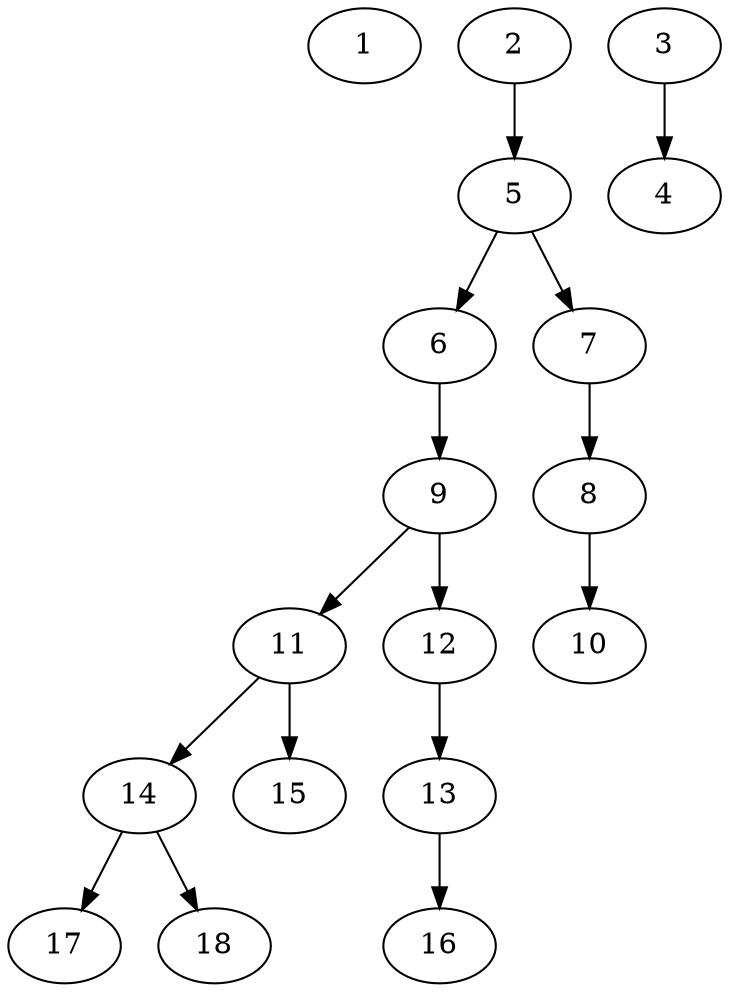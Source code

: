 // DAG (tier=1-easy, mode=data, n=18, ccr=0.333, fat=0.475, density=0.225, regular=0.670, jump=0.039, mindata=1048576, maxdata=8388608)
// DAG automatically generated by daggen at Sun Aug 24 16:33:33 2025
// /home/ermia/Project/Environments/daggen/bin/daggen --dot --ccr 0.333 --fat 0.475 --regular 0.670 --density 0.225 --jump 0.039 --mindata 1048576 --maxdata 8388608 -n 18 
digraph G {
  1 [size="204021903825804722176", alpha="0.10", expect_size="102010951912902361088"]
  2 [size="35217367746660532224", alpha="0.16", expect_size="17608683873330266112"]
  2 -> 5 [size ="85953041399808"]
  3 [size="281514669263159168", alpha="0.17", expect_size="140757334631579584"]
  3 -> 4 [size ="253294228275200"]
  4 [size="16230998139680276", alpha="0.10", expect_size="8115499069840138"]
  5 [size="3704068050076339", alpha="0.05", expect_size="1852034025038169"]
  5 -> 6 [size ="413158439124992"]
  5 -> 7 [size ="413158439124992"]
  6 [size="121740744925904896000", alpha="0.05", expect_size="60870372462952448000"]
  6 -> 9 [size ="196508175564800"]
  7 [size="10080127545235886", alpha="0.11", expect_size="5040063772617943"]
  7 -> 8 [size ="163068508110848"]
  8 [size="11586805827151104", alpha="0.08", expect_size="5793402913575552"]
  8 -> 10 [size ="336759795744768"]
  9 [size="7766350754729419", alpha="0.19", expect_size="3883175377364709"]
  9 -> 11 [size ="262221854670848"]
  9 -> 12 [size ="262221854670848"]
  10 [size="17063345900896490", alpha="0.06", expect_size="8531672950448245"]
  11 [size="814287794792560", alpha="0.03", expect_size="407143897396280"]
  11 -> 14 [size ="41119245139968"]
  11 -> 15 [size ="41119245139968"]
  12 [size="165902096767914082304", alpha="0.09", expect_size="82951048383957041152"]
  12 -> 13 [size ="241541209653248"]
  13 [size="30062869431427740", alpha="0.09", expect_size="15031434715713870"]
  13 -> 16 [size ="497748197507072"]
  14 [size="455402356005778752", alpha="0.07", expect_size="227701178002889376"]
  14 -> 17 [size ="448990646632448"]
  14 -> 18 [size ="448990646632448"]
  15 [size="18056652749927350272", alpha="0.19", expect_size="9028326374963675136"]
  16 [size="23957396364948176", alpha="0.09", expect_size="11978698182474088"]
  17 [size="53904600980736966656", alpha="0.01", expect_size="26952300490368483328"]
  18 [size="13883650052531378", alpha="0.05", expect_size="6941825026265689"]
}